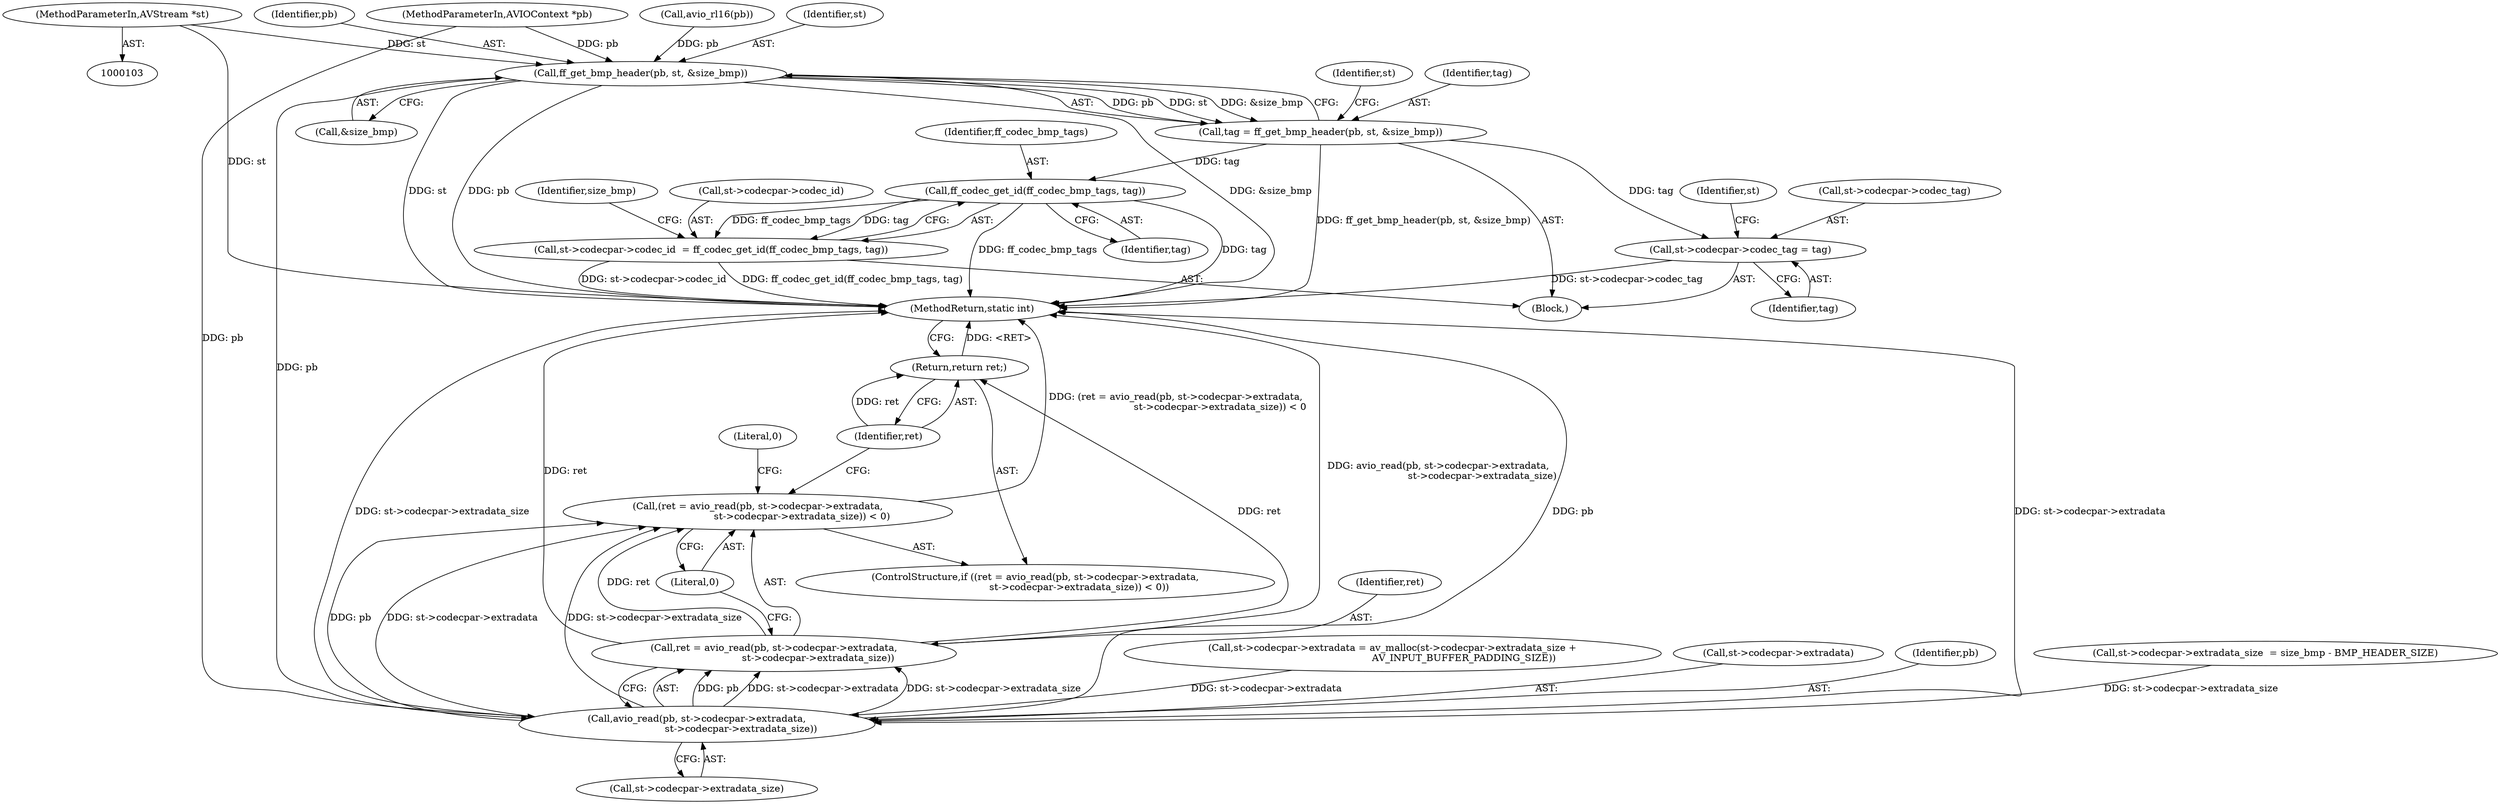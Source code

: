 digraph "0_FFmpeg_2b46ebdbff1d8dec7a3d8ea280a612b91a582869@pointer" {
"1000105" [label="(MethodParameterIn,AVStream *st)"];
"1000135" [label="(Call,ff_get_bmp_header(pb, st, &size_bmp))"];
"1000133" [label="(Call,tag = ff_get_bmp_header(pb, st, &size_bmp))"];
"1000140" [label="(Call,st->codecpar->codec_tag = tag)"];
"1000153" [label="(Call,ff_codec_get_id(ff_codec_bmp_tags, tag))"];
"1000147" [label="(Call,st->codecpar->codec_id  = ff_codec_get_id(ff_codec_bmp_tags, tag))"];
"1000227" [label="(Call,avio_read(pb, st->codecpar->extradata,\n                             st->codecpar->extradata_size))"];
"1000224" [label="(Call,(ret = avio_read(pb, st->codecpar->extradata,\n                             st->codecpar->extradata_size)) < 0)"];
"1000225" [label="(Call,ret = avio_read(pb, st->codecpar->extradata,\n                             st->codecpar->extradata_size))"];
"1000240" [label="(Return,return ret;)"];
"1000150" [label="(Identifier,st)"];
"1000137" [label="(Identifier,st)"];
"1000234" [label="(Call,st->codecpar->extradata_size)"];
"1000227" [label="(Call,avio_read(pb, st->codecpar->extradata,\n                             st->codecpar->extradata_size))"];
"1000141" [label="(Call,st->codecpar->codec_tag)"];
"1000147" [label="(Call,st->codecpar->codec_id  = ff_codec_get_id(ff_codec_bmp_tags, tag))"];
"1000153" [label="(Call,ff_codec_get_id(ff_codec_bmp_tags, tag))"];
"1000146" [label="(Identifier,tag)"];
"1000184" [label="(Call,st->codecpar->extradata = av_malloc(st->codecpar->extradata_size +\n                                               AV_INPUT_BUFFER_PADDING_SIZE))"];
"1000224" [label="(Call,(ret = avio_read(pb, st->codecpar->extradata,\n                             st->codecpar->extradata_size)) < 0)"];
"1000229" [label="(Call,st->codecpar->extradata)"];
"1000241" [label="(Identifier,ret)"];
"1000243" [label="(Literal,0)"];
"1000157" [label="(Identifier,size_bmp)"];
"1000223" [label="(ControlStructure,if ((ret = avio_read(pb, st->codecpar->extradata,\n                             st->codecpar->extradata_size)) < 0))"];
"1000105" [label="(MethodParameterIn,AVStream *st)"];
"1000228" [label="(Identifier,pb)"];
"1000143" [label="(Identifier,st)"];
"1000136" [label="(Identifier,pb)"];
"1000131" [label="(Call,avio_rl16(pb))"];
"1000104" [label="(MethodParameterIn,AVIOContext *pb)"];
"1000148" [label="(Call,st->codecpar->codec_id)"];
"1000106" [label="(Block,)"];
"1000155" [label="(Identifier,tag)"];
"1000133" [label="(Call,tag = ff_get_bmp_header(pb, st, &size_bmp))"];
"1000173" [label="(Call,st->codecpar->extradata_size  = size_bmp - BMP_HEADER_SIZE)"];
"1000138" [label="(Call,&size_bmp)"];
"1000134" [label="(Identifier,tag)"];
"1000226" [label="(Identifier,ret)"];
"1000225" [label="(Call,ret = avio_read(pb, st->codecpar->extradata,\n                             st->codecpar->extradata_size))"];
"1000240" [label="(Return,return ret;)"];
"1000140" [label="(Call,st->codecpar->codec_tag = tag)"];
"1000154" [label="(Identifier,ff_codec_bmp_tags)"];
"1000135" [label="(Call,ff_get_bmp_header(pb, st, &size_bmp))"];
"1000244" [label="(MethodReturn,static int)"];
"1000239" [label="(Literal,0)"];
"1000105" -> "1000103"  [label="AST: "];
"1000105" -> "1000244"  [label="DDG: st"];
"1000105" -> "1000135"  [label="DDG: st"];
"1000135" -> "1000133"  [label="AST: "];
"1000135" -> "1000138"  [label="CFG: "];
"1000136" -> "1000135"  [label="AST: "];
"1000137" -> "1000135"  [label="AST: "];
"1000138" -> "1000135"  [label="AST: "];
"1000133" -> "1000135"  [label="CFG: "];
"1000135" -> "1000244"  [label="DDG: st"];
"1000135" -> "1000244"  [label="DDG: pb"];
"1000135" -> "1000244"  [label="DDG: &size_bmp"];
"1000135" -> "1000133"  [label="DDG: pb"];
"1000135" -> "1000133"  [label="DDG: st"];
"1000135" -> "1000133"  [label="DDG: &size_bmp"];
"1000131" -> "1000135"  [label="DDG: pb"];
"1000104" -> "1000135"  [label="DDG: pb"];
"1000135" -> "1000227"  [label="DDG: pb"];
"1000133" -> "1000106"  [label="AST: "];
"1000134" -> "1000133"  [label="AST: "];
"1000143" -> "1000133"  [label="CFG: "];
"1000133" -> "1000244"  [label="DDG: ff_get_bmp_header(pb, st, &size_bmp)"];
"1000133" -> "1000140"  [label="DDG: tag"];
"1000133" -> "1000153"  [label="DDG: tag"];
"1000140" -> "1000106"  [label="AST: "];
"1000140" -> "1000146"  [label="CFG: "];
"1000141" -> "1000140"  [label="AST: "];
"1000146" -> "1000140"  [label="AST: "];
"1000150" -> "1000140"  [label="CFG: "];
"1000140" -> "1000244"  [label="DDG: st->codecpar->codec_tag"];
"1000153" -> "1000147"  [label="AST: "];
"1000153" -> "1000155"  [label="CFG: "];
"1000154" -> "1000153"  [label="AST: "];
"1000155" -> "1000153"  [label="AST: "];
"1000147" -> "1000153"  [label="CFG: "];
"1000153" -> "1000244"  [label="DDG: ff_codec_bmp_tags"];
"1000153" -> "1000244"  [label="DDG: tag"];
"1000153" -> "1000147"  [label="DDG: ff_codec_bmp_tags"];
"1000153" -> "1000147"  [label="DDG: tag"];
"1000147" -> "1000106"  [label="AST: "];
"1000148" -> "1000147"  [label="AST: "];
"1000157" -> "1000147"  [label="CFG: "];
"1000147" -> "1000244"  [label="DDG: st->codecpar->codec_id"];
"1000147" -> "1000244"  [label="DDG: ff_codec_get_id(ff_codec_bmp_tags, tag)"];
"1000227" -> "1000225"  [label="AST: "];
"1000227" -> "1000234"  [label="CFG: "];
"1000228" -> "1000227"  [label="AST: "];
"1000229" -> "1000227"  [label="AST: "];
"1000234" -> "1000227"  [label="AST: "];
"1000225" -> "1000227"  [label="CFG: "];
"1000227" -> "1000244"  [label="DDG: pb"];
"1000227" -> "1000244"  [label="DDG: st->codecpar->extradata"];
"1000227" -> "1000244"  [label="DDG: st->codecpar->extradata_size"];
"1000227" -> "1000224"  [label="DDG: pb"];
"1000227" -> "1000224"  [label="DDG: st->codecpar->extradata"];
"1000227" -> "1000224"  [label="DDG: st->codecpar->extradata_size"];
"1000227" -> "1000225"  [label="DDG: pb"];
"1000227" -> "1000225"  [label="DDG: st->codecpar->extradata"];
"1000227" -> "1000225"  [label="DDG: st->codecpar->extradata_size"];
"1000104" -> "1000227"  [label="DDG: pb"];
"1000184" -> "1000227"  [label="DDG: st->codecpar->extradata"];
"1000173" -> "1000227"  [label="DDG: st->codecpar->extradata_size"];
"1000224" -> "1000223"  [label="AST: "];
"1000224" -> "1000239"  [label="CFG: "];
"1000225" -> "1000224"  [label="AST: "];
"1000239" -> "1000224"  [label="AST: "];
"1000241" -> "1000224"  [label="CFG: "];
"1000243" -> "1000224"  [label="CFG: "];
"1000224" -> "1000244"  [label="DDG: (ret = avio_read(pb, st->codecpar->extradata,\n                             st->codecpar->extradata_size)) < 0"];
"1000225" -> "1000224"  [label="DDG: ret"];
"1000226" -> "1000225"  [label="AST: "];
"1000239" -> "1000225"  [label="CFG: "];
"1000225" -> "1000244"  [label="DDG: avio_read(pb, st->codecpar->extradata,\n                             st->codecpar->extradata_size)"];
"1000225" -> "1000244"  [label="DDG: ret"];
"1000225" -> "1000240"  [label="DDG: ret"];
"1000240" -> "1000223"  [label="AST: "];
"1000240" -> "1000241"  [label="CFG: "];
"1000241" -> "1000240"  [label="AST: "];
"1000244" -> "1000240"  [label="CFG: "];
"1000240" -> "1000244"  [label="DDG: <RET>"];
"1000241" -> "1000240"  [label="DDG: ret"];
}
